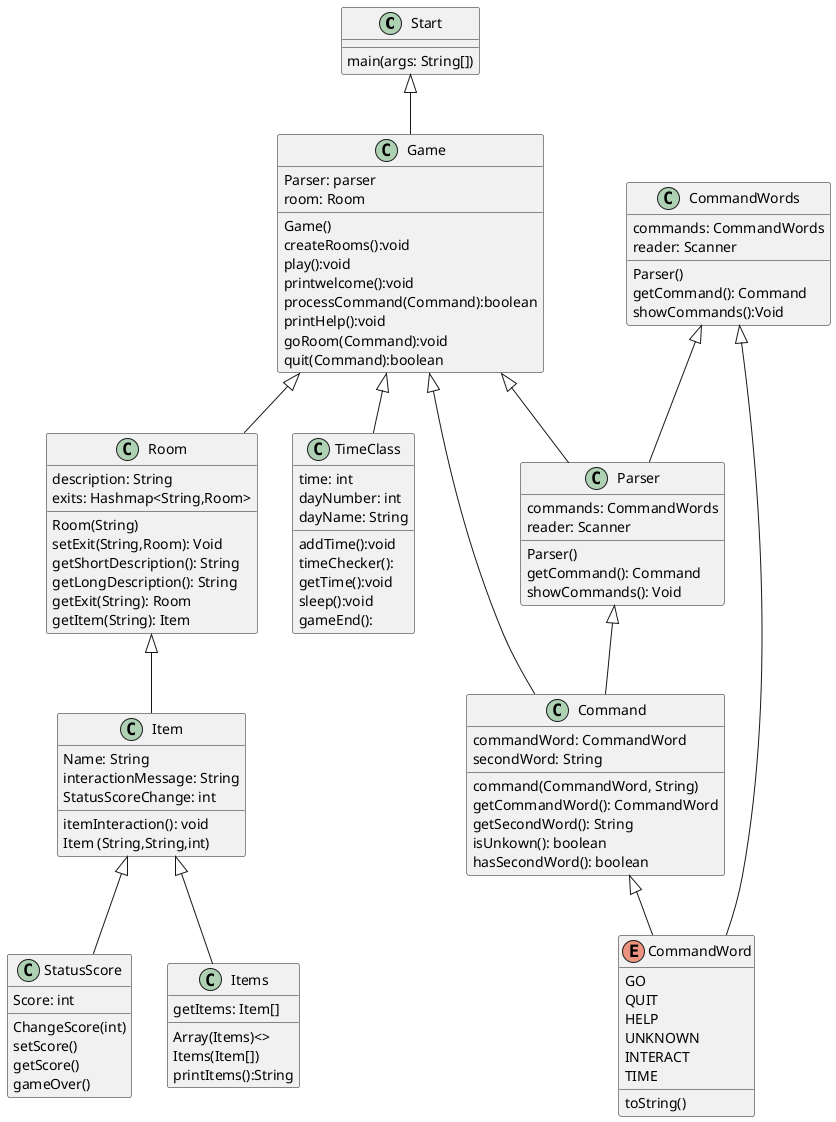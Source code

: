 @startuml

class Start
class Game
class Command
class CommandWords
class Parser
class Room
Enum CommandWord
class TimeClass
class StatusScore
class Item
class Items

Start <|-- Game
Game <|-- Command
Game <|-- Room
Game <|-- Parser
Game <|-- TimeClass
Parser <|-- Command
CommandWords <|-- Parser
CommandWords <|-- CommandWord
Room <|-- Item
Item <|-- Items
Item <|-- StatusScore
Command <|-- CommandWord

class Start{
main(args: String[])
}

class Game{
Parser: parser
room: Room
Game()
createRooms():void
play():void
printwelcome():void
processCommand(Command):boolean
printHelp():void
goRoom(Command):void
quit(Command):boolean
}

class TimeClass{
time: int
dayNumber: int
dayName: String
addTime():void
timeChecker():
getTime():void
sleep():void
gameEnd():
}

class StatusScore{
Score: int
ChangeScore(int)
setScore()
getScore()
gameOver()
}

class Item {
Name: String
interactionMessage: String
StatusScoreChange: int
itemInteraction(): void
Item (String,String,int)
}

Class Items{
Array(Items)<>
Items(Item[])
printItems():String
getItems: Item[]
}

Class Room{
description: String
exits: Hashmap<String,Room>
Room(String)
setExit(String,Room): Void
getShortDescription(): String
getLongDescription(): String
getExit(String): Room
getItem(String): Item
}

Enum CommandWord{
GO
QUIT
HELP
UNKNOWN
INTERACT
TIME
toString()
}

class Command{
commandWord: CommandWord
secondWord: String
command(CommandWord, String)
getCommandWord(): CommandWord
getSecondWord(): String
isUnkown(): boolean
hasSecondWord(): boolean
}

class Parser{
commands: CommandWords
reader: Scanner
Parser()
getCommand(): Command
showCommands(): Void
}

class CommandWords{
commands: CommandWords
reader: Scanner
Parser()
getCommand(): Command
showCommands():Void
}
@enduml